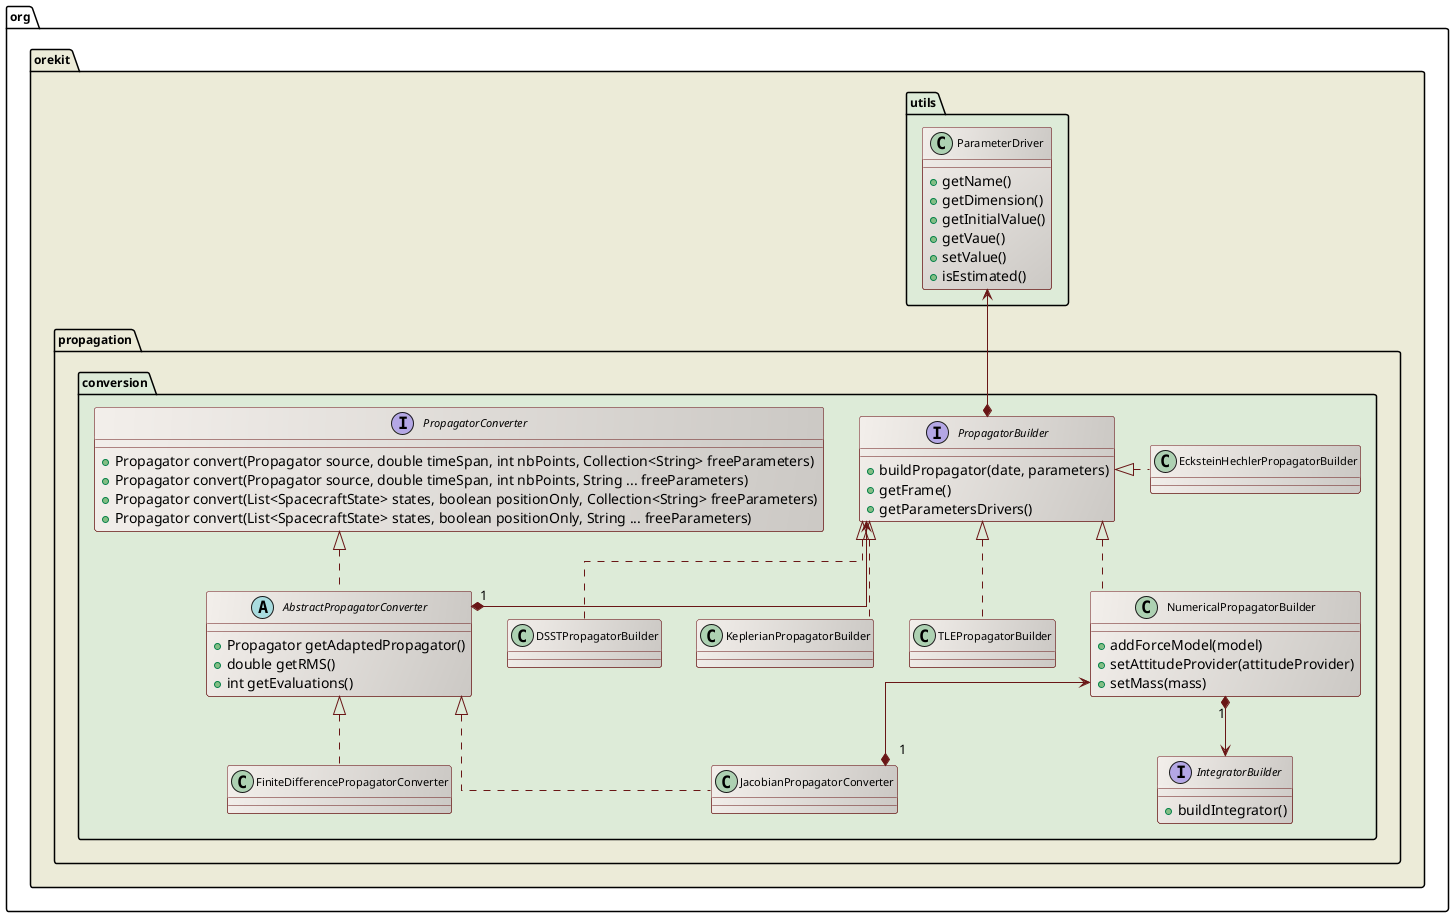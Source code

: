 ' Copyright 2002-2021 CS GROUP
' Licensed to CS GROUP (CS) under one or more
' contributor license agreements.  See the NOTICE file distributed with
' this work for additional information regarding copyright ownership.
' CS licenses this file to You under the Apache License, Version 2.0
' (the "License"); you may not use this file except in compliance with
' the License.  You may obtain a copy of the License at
'
'   http://www.apache.org/licenses/LICENSE-2.0
'
' Unless required by applicable law or agreed to in writing, software
' distributed under the License is distributed on an "AS IS" BASIS,
' WITHOUT WARRANTIES OR CONDITIONS OF ANY KIND, either express or implied.
' See the License for the specific language governing permissions and
' limitations under the License.
 
@startuml

  skinparam svek                  true
  skinparam ClassBackgroundColor  #F3EFEB/CCC9C5
  skinparam ClassArrowColor       #691616
  skinparam ClassBorderColor      #691616
  skinparam NoteBackgroundColor   #F3EFEB
  skinparam NoteBorderColor       #691616
  skinparam NoteFontColor         #691616
  skinparam ClassFontSize         11
  skinparam PackageFontSize       12
  skinparam linetype              ortho

  package org.orekit #ECEBD8 {
    package utils #DDEBD8 {
      class ParameterDriver {
        +getName()
        +getDimension()
        +getInitialValue()
        +getVaue()
        +setValue()
        +isEstimated()
      }
    }

    package propagation.conversion #DDEBD8 {

      interface PropagatorBuilder {
        +buildPropagator(date, parameters)
        +getFrame()
        +getParametersDrivers()
      }

      class NumericalPropagatorBuilder {
        +addForceModel(model)
        +setAttitudeProvider(attitudeProvider)
        +setMass(mass)
      }

      class DSSTPropagatorBuilder
      class KeplerianPropagatorBuilder
      class TLEPropagatorBuilder
      class EcksteinHechlerPropagatorBuilder

      interface PropagatorConverter {
        +Propagator convert(Propagator source, double timeSpan, int nbPoints, Collection<String> freeParameters)
        +Propagator convert(Propagator source, double timeSpan, int nbPoints, String ... freeParameters)
        +Propagator convert(List<SpacecraftState> states, boolean positionOnly, Collection<String> freeParameters)
        +Propagator convert(List<SpacecraftState> states, boolean positionOnly, String ... freeParameters)
      }

      abstract class AbstractPropagatorConverter {
        +Propagator getAdaptedPropagator()
        +double getRMS()
        +int getEvaluations()
      }

      class FiniteDifferencePropagatorConverter
      class JacobianPropagatorConverter

      interface IntegratorBuilder {
        +buildIntegrator()
      }

      NumericalPropagatorBuilder <-* "1" JacobianPropagatorConverter

      NumericalPropagatorBuilder "1" *--> IntegratorBuilder

      ParameterDriver  <--* PropagatorBuilder
      PropagatorBuilder <|.. NumericalPropagatorBuilder
      PropagatorBuilder <|.. KeplerianPropagatorBuilder
      PropagatorBuilder <|.. TLEPropagatorBuilder
      PropagatorBuilder <|.. DSSTPropagatorBuilder
      PropagatorBuilder <|.right. EcksteinHechlerPropagatorBuilder

      PropagatorConverter <|.. AbstractPropagatorConverter
      AbstractPropagatorConverter <|.. JacobianPropagatorConverter
      AbstractPropagatorConverter <|.. FiniteDifferencePropagatorConverter

      PropagatorBuilder <--* "1" AbstractPropagatorConverter

    }
  }


@enduml

